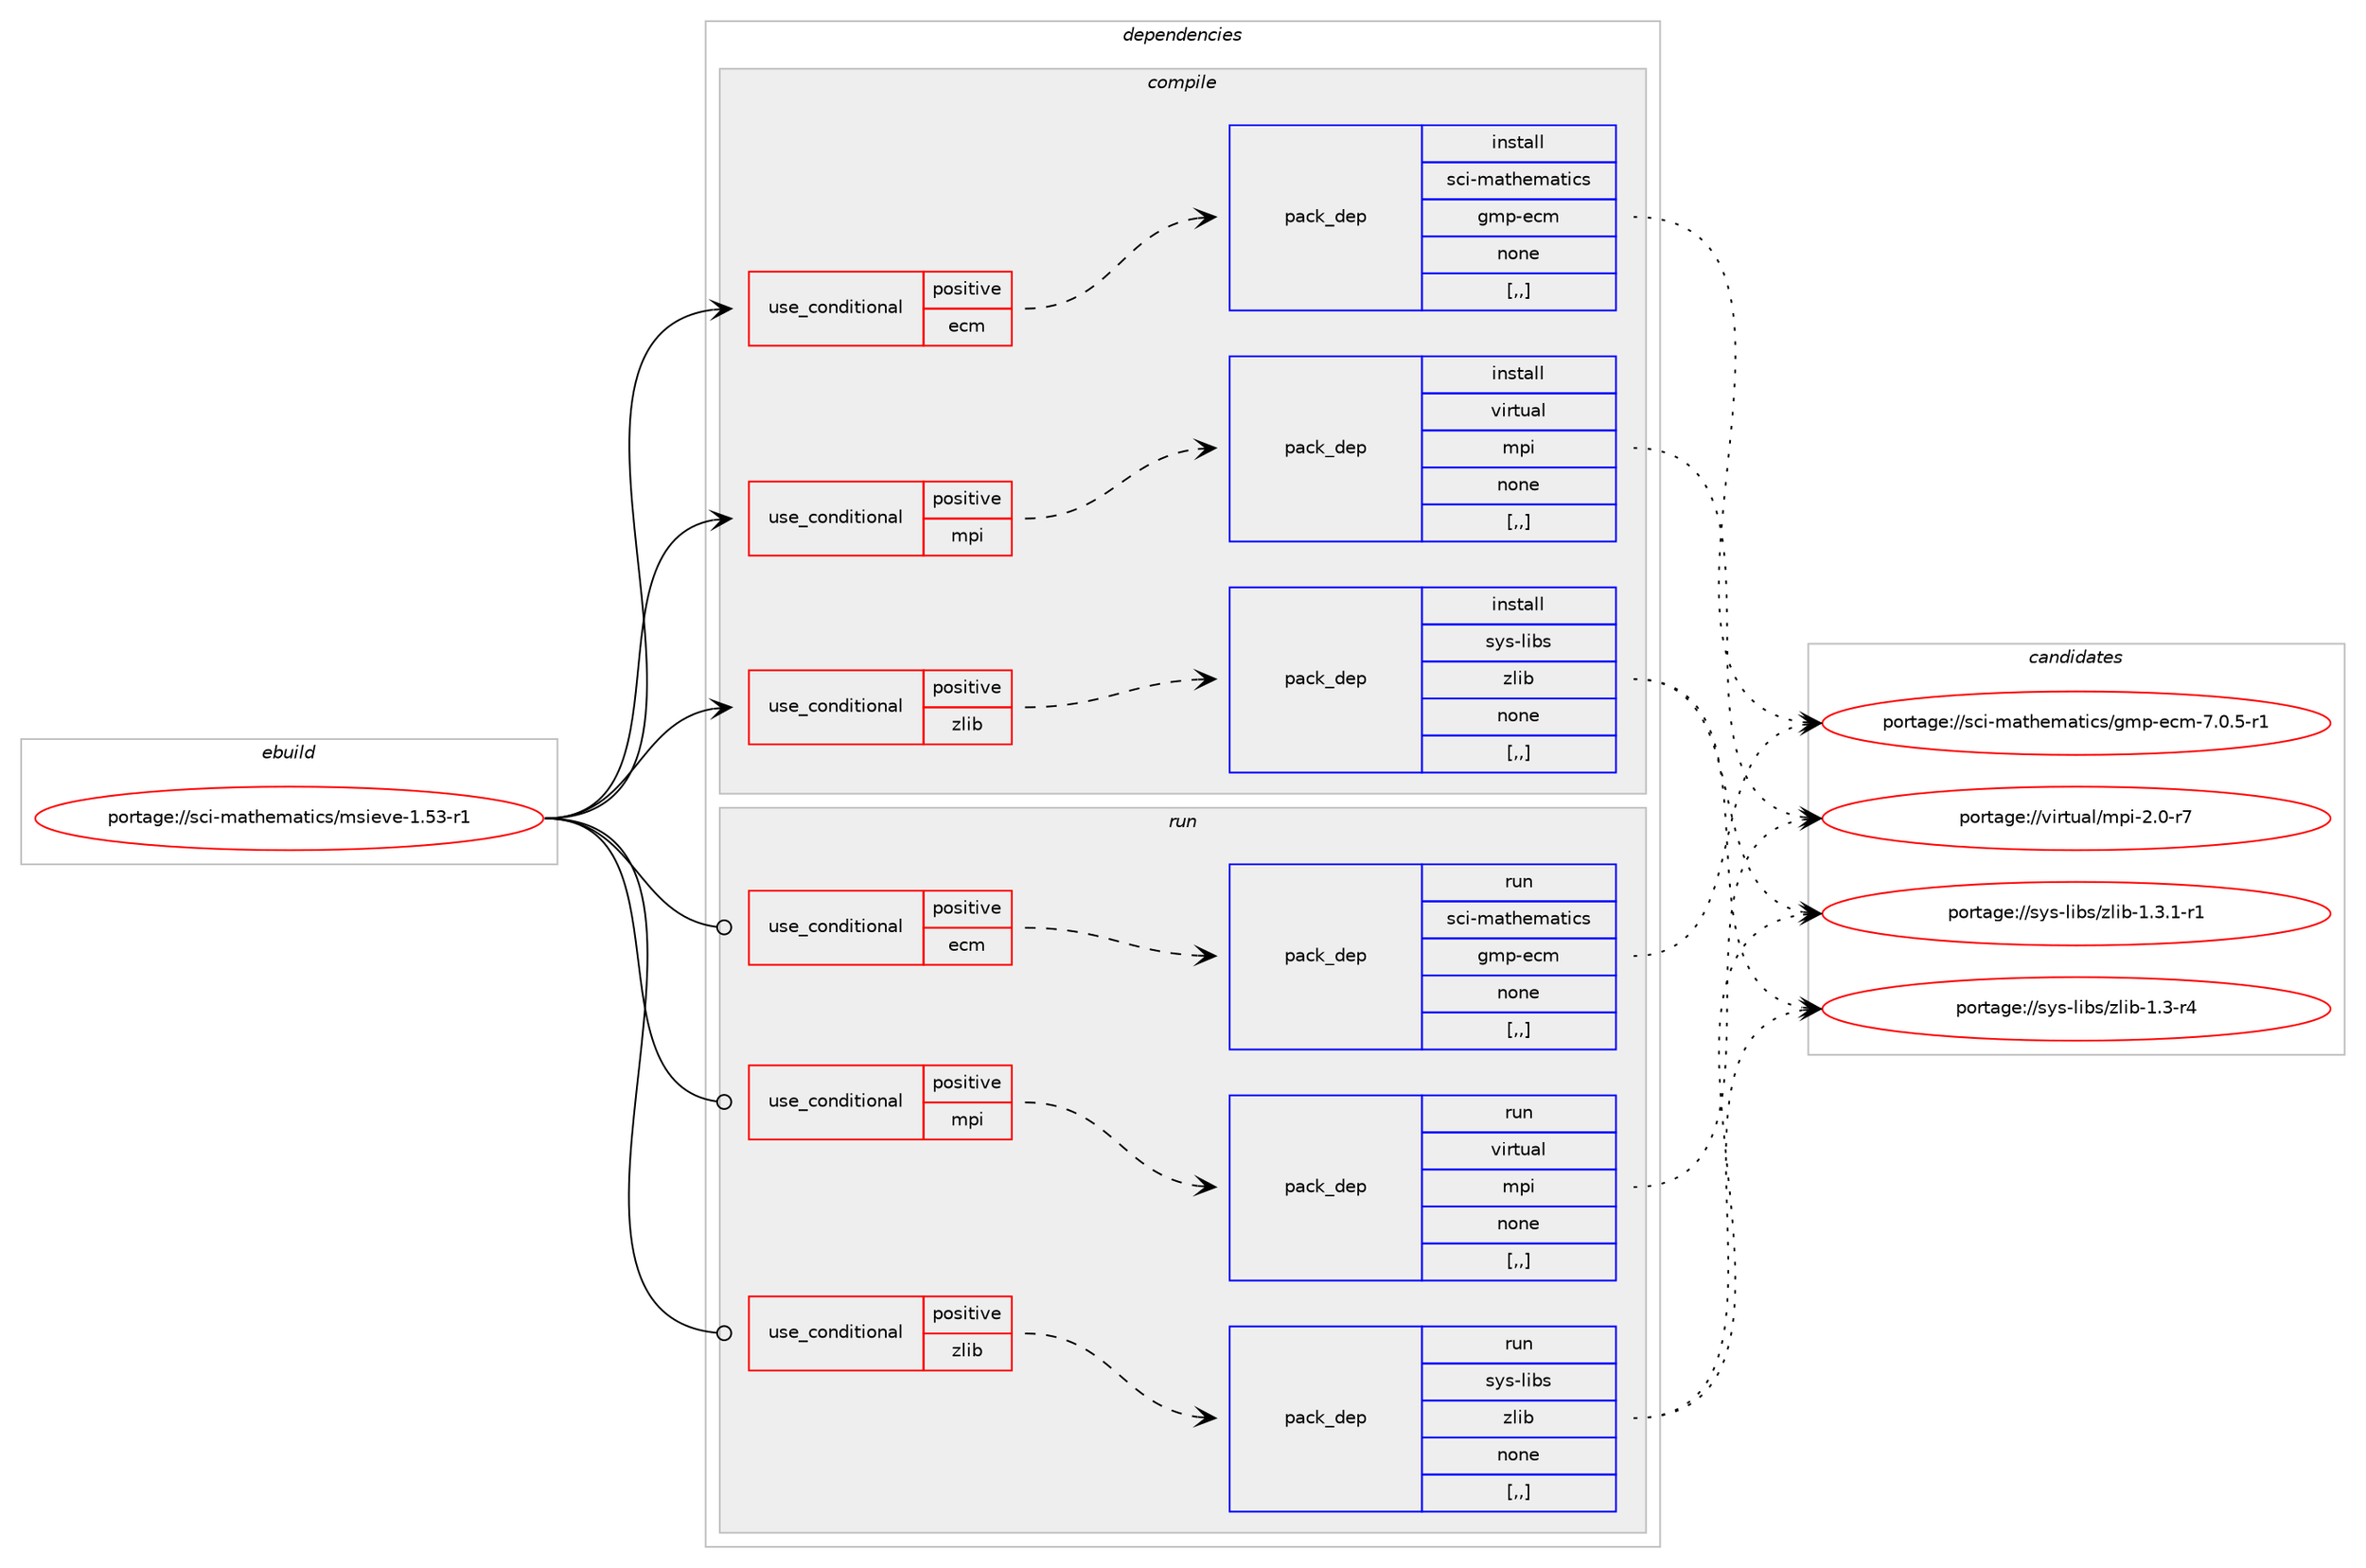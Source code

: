 digraph prolog {

# *************
# Graph options
# *************

newrank=true;
concentrate=true;
compound=true;
graph [rankdir=LR,fontname=Helvetica,fontsize=10,ranksep=1.5];#, ranksep=2.5, nodesep=0.2];
edge  [arrowhead=vee];
node  [fontname=Helvetica,fontsize=10];

# **********
# The ebuild
# **********

subgraph cluster_leftcol {
color=gray;
rank=same;
label=<<i>ebuild</i>>;
id [label="portage://sci-mathematics/msieve-1.53-r1", color=red, width=4, href="../sci-mathematics/msieve-1.53-r1.svg"];
}

# ****************
# The dependencies
# ****************

subgraph cluster_midcol {
color=gray;
label=<<i>dependencies</i>>;
subgraph cluster_compile {
fillcolor="#eeeeee";
style=filled;
label=<<i>compile</i>>;
subgraph cond346 {
dependency1912 [label=<<TABLE BORDER="0" CELLBORDER="1" CELLSPACING="0" CELLPADDING="4"><TR><TD ROWSPAN="3" CELLPADDING="10">use_conditional</TD></TR><TR><TD>positive</TD></TR><TR><TD>ecm</TD></TR></TABLE>>, shape=none, color=red];
subgraph pack1551 {
dependency1913 [label=<<TABLE BORDER="0" CELLBORDER="1" CELLSPACING="0" CELLPADDING="4" WIDTH="220"><TR><TD ROWSPAN="6" CELLPADDING="30">pack_dep</TD></TR><TR><TD WIDTH="110">install</TD></TR><TR><TD>sci-mathematics</TD></TR><TR><TD>gmp-ecm</TD></TR><TR><TD>none</TD></TR><TR><TD>[,,]</TD></TR></TABLE>>, shape=none, color=blue];
}
dependency1912:e -> dependency1913:w [weight=20,style="dashed",arrowhead="vee"];
}
id:e -> dependency1912:w [weight=20,style="solid",arrowhead="vee"];
subgraph cond347 {
dependency1914 [label=<<TABLE BORDER="0" CELLBORDER="1" CELLSPACING="0" CELLPADDING="4"><TR><TD ROWSPAN="3" CELLPADDING="10">use_conditional</TD></TR><TR><TD>positive</TD></TR><TR><TD>mpi</TD></TR></TABLE>>, shape=none, color=red];
subgraph pack1552 {
dependency1915 [label=<<TABLE BORDER="0" CELLBORDER="1" CELLSPACING="0" CELLPADDING="4" WIDTH="220"><TR><TD ROWSPAN="6" CELLPADDING="30">pack_dep</TD></TR><TR><TD WIDTH="110">install</TD></TR><TR><TD>virtual</TD></TR><TR><TD>mpi</TD></TR><TR><TD>none</TD></TR><TR><TD>[,,]</TD></TR></TABLE>>, shape=none, color=blue];
}
dependency1914:e -> dependency1915:w [weight=20,style="dashed",arrowhead="vee"];
}
id:e -> dependency1914:w [weight=20,style="solid",arrowhead="vee"];
subgraph cond348 {
dependency1916 [label=<<TABLE BORDER="0" CELLBORDER="1" CELLSPACING="0" CELLPADDING="4"><TR><TD ROWSPAN="3" CELLPADDING="10">use_conditional</TD></TR><TR><TD>positive</TD></TR><TR><TD>zlib</TD></TR></TABLE>>, shape=none, color=red];
subgraph pack1553 {
dependency1917 [label=<<TABLE BORDER="0" CELLBORDER="1" CELLSPACING="0" CELLPADDING="4" WIDTH="220"><TR><TD ROWSPAN="6" CELLPADDING="30">pack_dep</TD></TR><TR><TD WIDTH="110">install</TD></TR><TR><TD>sys-libs</TD></TR><TR><TD>zlib</TD></TR><TR><TD>none</TD></TR><TR><TD>[,,]</TD></TR></TABLE>>, shape=none, color=blue];
}
dependency1916:e -> dependency1917:w [weight=20,style="dashed",arrowhead="vee"];
}
id:e -> dependency1916:w [weight=20,style="solid",arrowhead="vee"];
}
subgraph cluster_compileandrun {
fillcolor="#eeeeee";
style=filled;
label=<<i>compile and run</i>>;
}
subgraph cluster_run {
fillcolor="#eeeeee";
style=filled;
label=<<i>run</i>>;
subgraph cond349 {
dependency1918 [label=<<TABLE BORDER="0" CELLBORDER="1" CELLSPACING="0" CELLPADDING="4"><TR><TD ROWSPAN="3" CELLPADDING="10">use_conditional</TD></TR><TR><TD>positive</TD></TR><TR><TD>ecm</TD></TR></TABLE>>, shape=none, color=red];
subgraph pack1554 {
dependency1919 [label=<<TABLE BORDER="0" CELLBORDER="1" CELLSPACING="0" CELLPADDING="4" WIDTH="220"><TR><TD ROWSPAN="6" CELLPADDING="30">pack_dep</TD></TR><TR><TD WIDTH="110">run</TD></TR><TR><TD>sci-mathematics</TD></TR><TR><TD>gmp-ecm</TD></TR><TR><TD>none</TD></TR><TR><TD>[,,]</TD></TR></TABLE>>, shape=none, color=blue];
}
dependency1918:e -> dependency1919:w [weight=20,style="dashed",arrowhead="vee"];
}
id:e -> dependency1918:w [weight=20,style="solid",arrowhead="odot"];
subgraph cond350 {
dependency1920 [label=<<TABLE BORDER="0" CELLBORDER="1" CELLSPACING="0" CELLPADDING="4"><TR><TD ROWSPAN="3" CELLPADDING="10">use_conditional</TD></TR><TR><TD>positive</TD></TR><TR><TD>mpi</TD></TR></TABLE>>, shape=none, color=red];
subgraph pack1555 {
dependency1921 [label=<<TABLE BORDER="0" CELLBORDER="1" CELLSPACING="0" CELLPADDING="4" WIDTH="220"><TR><TD ROWSPAN="6" CELLPADDING="30">pack_dep</TD></TR><TR><TD WIDTH="110">run</TD></TR><TR><TD>virtual</TD></TR><TR><TD>mpi</TD></TR><TR><TD>none</TD></TR><TR><TD>[,,]</TD></TR></TABLE>>, shape=none, color=blue];
}
dependency1920:e -> dependency1921:w [weight=20,style="dashed",arrowhead="vee"];
}
id:e -> dependency1920:w [weight=20,style="solid",arrowhead="odot"];
subgraph cond351 {
dependency1922 [label=<<TABLE BORDER="0" CELLBORDER="1" CELLSPACING="0" CELLPADDING="4"><TR><TD ROWSPAN="3" CELLPADDING="10">use_conditional</TD></TR><TR><TD>positive</TD></TR><TR><TD>zlib</TD></TR></TABLE>>, shape=none, color=red];
subgraph pack1556 {
dependency1923 [label=<<TABLE BORDER="0" CELLBORDER="1" CELLSPACING="0" CELLPADDING="4" WIDTH="220"><TR><TD ROWSPAN="6" CELLPADDING="30">pack_dep</TD></TR><TR><TD WIDTH="110">run</TD></TR><TR><TD>sys-libs</TD></TR><TR><TD>zlib</TD></TR><TR><TD>none</TD></TR><TR><TD>[,,]</TD></TR></TABLE>>, shape=none, color=blue];
}
dependency1922:e -> dependency1923:w [weight=20,style="dashed",arrowhead="vee"];
}
id:e -> dependency1922:w [weight=20,style="solid",arrowhead="odot"];
}
}

# **************
# The candidates
# **************

subgraph cluster_choices {
rank=same;
color=gray;
label=<<i>candidates</i>>;

subgraph choice1551 {
color=black;
nodesep=1;
choice11599105451099711610410110997116105991154710310911245101991094555464846534511449 [label="portage://sci-mathematics/gmp-ecm-7.0.5-r1", color=red, width=4,href="../sci-mathematics/gmp-ecm-7.0.5-r1.svg"];
dependency1913:e -> choice11599105451099711610410110997116105991154710310911245101991094555464846534511449:w [style=dotted,weight="100"];
}
subgraph choice1552 {
color=black;
nodesep=1;
choice1181051141161179710847109112105455046484511455 [label="portage://virtual/mpi-2.0-r7", color=red, width=4,href="../virtual/mpi-2.0-r7.svg"];
dependency1915:e -> choice1181051141161179710847109112105455046484511455:w [style=dotted,weight="100"];
}
subgraph choice1553 {
color=black;
nodesep=1;
choice115121115451081059811547122108105984549465146494511449 [label="portage://sys-libs/zlib-1.3.1-r1", color=red, width=4,href="../sys-libs/zlib-1.3.1-r1.svg"];
choice11512111545108105981154712210810598454946514511452 [label="portage://sys-libs/zlib-1.3-r4", color=red, width=4,href="../sys-libs/zlib-1.3-r4.svg"];
dependency1917:e -> choice115121115451081059811547122108105984549465146494511449:w [style=dotted,weight="100"];
dependency1917:e -> choice11512111545108105981154712210810598454946514511452:w [style=dotted,weight="100"];
}
subgraph choice1554 {
color=black;
nodesep=1;
choice11599105451099711610410110997116105991154710310911245101991094555464846534511449 [label="portage://sci-mathematics/gmp-ecm-7.0.5-r1", color=red, width=4,href="../sci-mathematics/gmp-ecm-7.0.5-r1.svg"];
dependency1919:e -> choice11599105451099711610410110997116105991154710310911245101991094555464846534511449:w [style=dotted,weight="100"];
}
subgraph choice1555 {
color=black;
nodesep=1;
choice1181051141161179710847109112105455046484511455 [label="portage://virtual/mpi-2.0-r7", color=red, width=4,href="../virtual/mpi-2.0-r7.svg"];
dependency1921:e -> choice1181051141161179710847109112105455046484511455:w [style=dotted,weight="100"];
}
subgraph choice1556 {
color=black;
nodesep=1;
choice115121115451081059811547122108105984549465146494511449 [label="portage://sys-libs/zlib-1.3.1-r1", color=red, width=4,href="../sys-libs/zlib-1.3.1-r1.svg"];
choice11512111545108105981154712210810598454946514511452 [label="portage://sys-libs/zlib-1.3-r4", color=red, width=4,href="../sys-libs/zlib-1.3-r4.svg"];
dependency1923:e -> choice115121115451081059811547122108105984549465146494511449:w [style=dotted,weight="100"];
dependency1923:e -> choice11512111545108105981154712210810598454946514511452:w [style=dotted,weight="100"];
}
}

}
